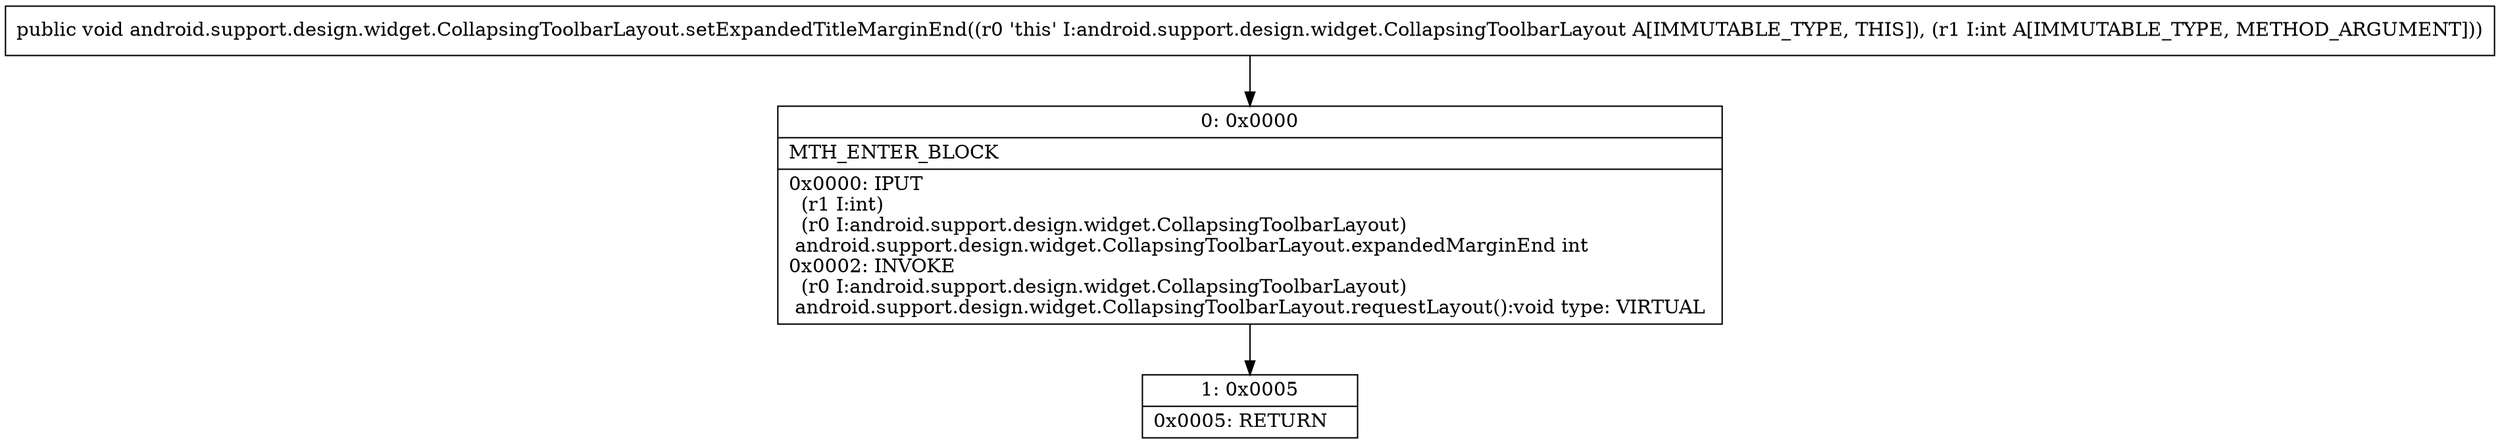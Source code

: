 digraph "CFG forandroid.support.design.widget.CollapsingToolbarLayout.setExpandedTitleMarginEnd(I)V" {
Node_0 [shape=record,label="{0\:\ 0x0000|MTH_ENTER_BLOCK\l|0x0000: IPUT  \l  (r1 I:int)\l  (r0 I:android.support.design.widget.CollapsingToolbarLayout)\l android.support.design.widget.CollapsingToolbarLayout.expandedMarginEnd int \l0x0002: INVOKE  \l  (r0 I:android.support.design.widget.CollapsingToolbarLayout)\l android.support.design.widget.CollapsingToolbarLayout.requestLayout():void type: VIRTUAL \l}"];
Node_1 [shape=record,label="{1\:\ 0x0005|0x0005: RETURN   \l}"];
MethodNode[shape=record,label="{public void android.support.design.widget.CollapsingToolbarLayout.setExpandedTitleMarginEnd((r0 'this' I:android.support.design.widget.CollapsingToolbarLayout A[IMMUTABLE_TYPE, THIS]), (r1 I:int A[IMMUTABLE_TYPE, METHOD_ARGUMENT])) }"];
MethodNode -> Node_0;
Node_0 -> Node_1;
}


